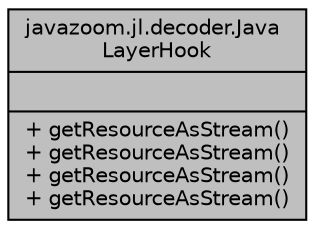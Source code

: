digraph "javazoom.jl.decoder.JavaLayerHook"
{
 // LATEX_PDF_SIZE
  edge [fontname="Helvetica",fontsize="10",labelfontname="Helvetica",labelfontsize="10"];
  node [fontname="Helvetica",fontsize="10",shape=record];
  Node1 [label="{javazoom.jl.decoder.Java\lLayerHook\n||+ getResourceAsStream()\l+ getResourceAsStream()\l+ getResourceAsStream()\l+ getResourceAsStream()\l}",height=0.2,width=0.4,color="black", fillcolor="grey75", style="filled", fontcolor="black",tooltip=" "];
}
